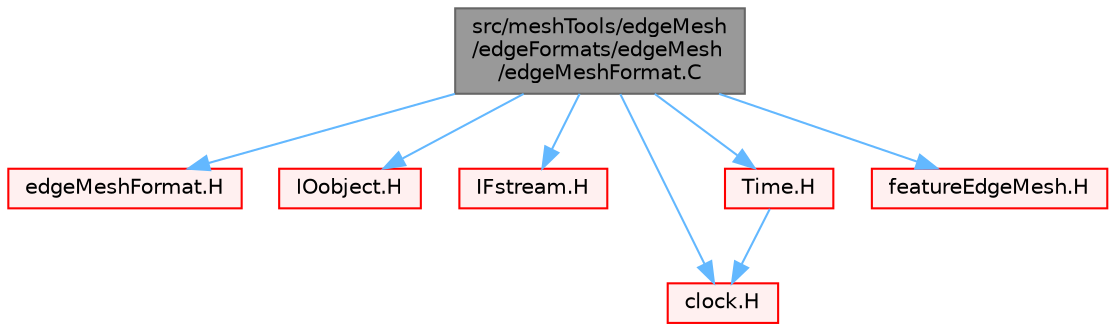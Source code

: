 digraph "src/meshTools/edgeMesh/edgeFormats/edgeMesh/edgeMeshFormat.C"
{
 // LATEX_PDF_SIZE
  bgcolor="transparent";
  edge [fontname=Helvetica,fontsize=10,labelfontname=Helvetica,labelfontsize=10];
  node [fontname=Helvetica,fontsize=10,shape=box,height=0.2,width=0.4];
  Node1 [id="Node000001",label="src/meshTools/edgeMesh\l/edgeFormats/edgeMesh\l/edgeMeshFormat.C",height=0.2,width=0.4,color="gray40", fillcolor="grey60", style="filled", fontcolor="black",tooltip=" "];
  Node1 -> Node2 [id="edge1_Node000001_Node000002",color="steelblue1",style="solid",tooltip=" "];
  Node2 [id="Node000002",label="edgeMeshFormat.H",height=0.2,width=0.4,color="red", fillcolor="#FFF0F0", style="filled",URL="$edgeMeshFormat_8H.html",tooltip=" "];
  Node1 -> Node228 [id="edge2_Node000001_Node000228",color="steelblue1",style="solid",tooltip=" "];
  Node228 [id="Node000228",label="IOobject.H",height=0.2,width=0.4,color="red", fillcolor="#FFF0F0", style="filled",URL="$IOobject_8H.html",tooltip=" "];
  Node1 -> Node230 [id="edge3_Node000001_Node000230",color="steelblue1",style="solid",tooltip=" "];
  Node230 [id="Node000230",label="IFstream.H",height=0.2,width=0.4,color="red", fillcolor="#FFF0F0", style="filled",URL="$IFstream_8H.html",tooltip=" "];
  Node1 -> Node231 [id="edge4_Node000001_Node000231",color="steelblue1",style="solid",tooltip=" "];
  Node231 [id="Node000231",label="clock.H",height=0.2,width=0.4,color="red", fillcolor="#FFF0F0", style="filled",URL="$clock_8H.html",tooltip=" "];
  Node1 -> Node233 [id="edge5_Node000001_Node000233",color="steelblue1",style="solid",tooltip=" "];
  Node233 [id="Node000233",label="Time.H",height=0.2,width=0.4,color="red", fillcolor="#FFF0F0", style="filled",URL="$Time_8H.html",tooltip=" "];
  Node233 -> Node231 [id="edge6_Node000233_Node000231",color="steelblue1",style="solid",tooltip=" "];
  Node1 -> Node294 [id="edge7_Node000001_Node000294",color="steelblue1",style="solid",tooltip=" "];
  Node294 [id="Node000294",label="featureEdgeMesh.H",height=0.2,width=0.4,color="red", fillcolor="#FFF0F0", style="filled",URL="$featureEdgeMesh_8H.html",tooltip=" "];
}
